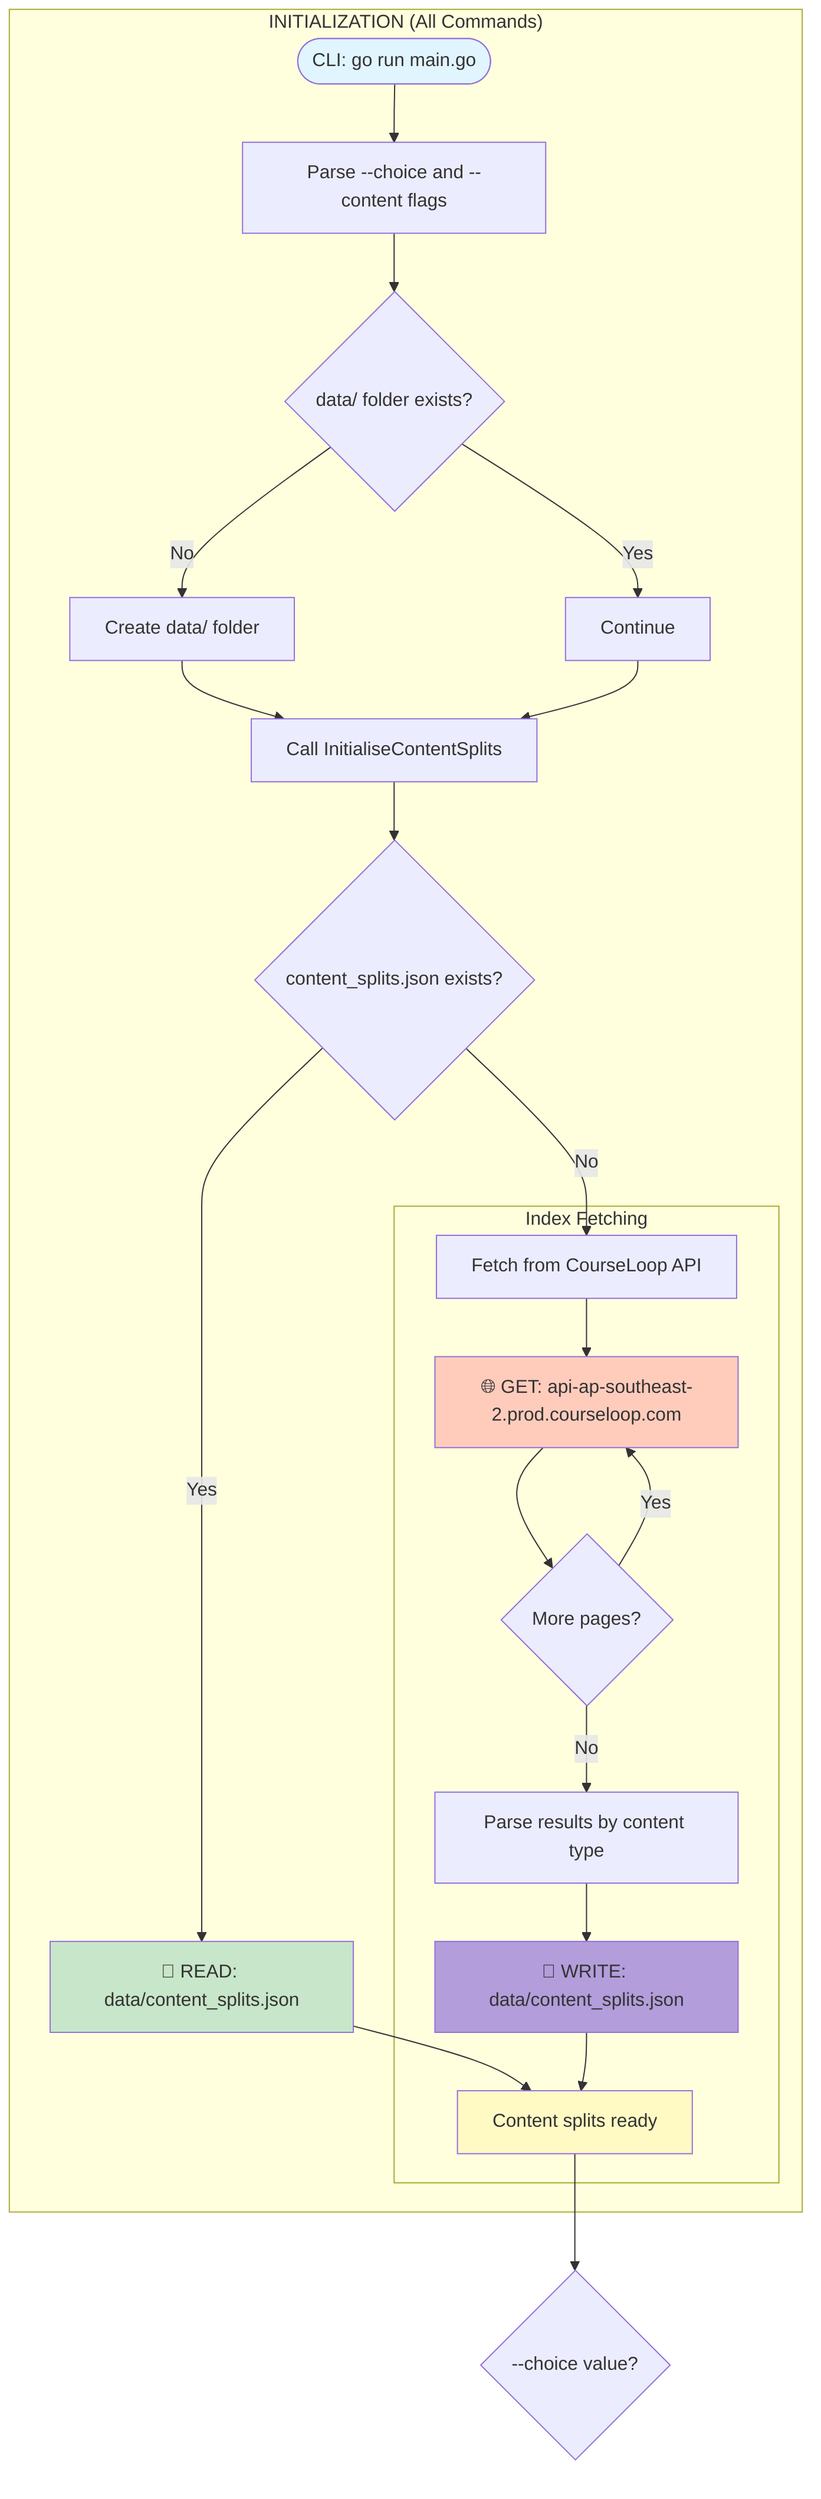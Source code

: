 graph TB
    subgraph "INITIALIZATION (All Commands)"
        START([CLI: go run main.go]) --> PARSE_FLAGS[Parse --choice and --content flags]
        PARSE_FLAGS --> CHECK_DATA{data/ folder exists?}
        CHECK_DATA -->|No| CREATE_DATA[Create data/ folder]
        CHECK_DATA -->|Yes| SKIP_CREATE[Continue]
        CREATE_DATA --> INIT_SPLITS
        SKIP_CREATE --> INIT_SPLITS[Call InitialiseContentSplits]

        INIT_SPLITS --> CHECK_SPLITS{content_splits.json exists?}
        CHECK_SPLITS -->|Yes| READ_SPLITS[📖 READ: data/content_splits.json]
        CHECK_SPLITS -->|No| FETCH_INDEX

        READ_SPLITS --> SPLITS_READY[Content splits ready]

        subgraph "Index Fetching"
            FETCH_INDEX[Fetch from CourseLoop API] --> API1[🌐 GET: api-ap-southeast-2.prod.courseloop.com]
            API1 --> PAGINATE{More pages?}
            PAGINATE -->|Yes| API1
            PAGINATE -->|No| PARSE_INDEX[Parse results by content type]
            PARSE_INDEX --> SAVE_SPLITS[💾 WRITE: data/content_splits.json]
            SAVE_SPLITS --> SPLITS_READY
        end
    end

    SPLITS_READY --> ROUTE_CHOICE{--choice value?}

    style START fill:#e1f5ff
    style SPLITS_READY fill:#fff9c4
    style API1 fill:#ffccbc
    style READ_SPLITS fill:#c8e6c9
    style SAVE_SPLITS fill:#b39ddb